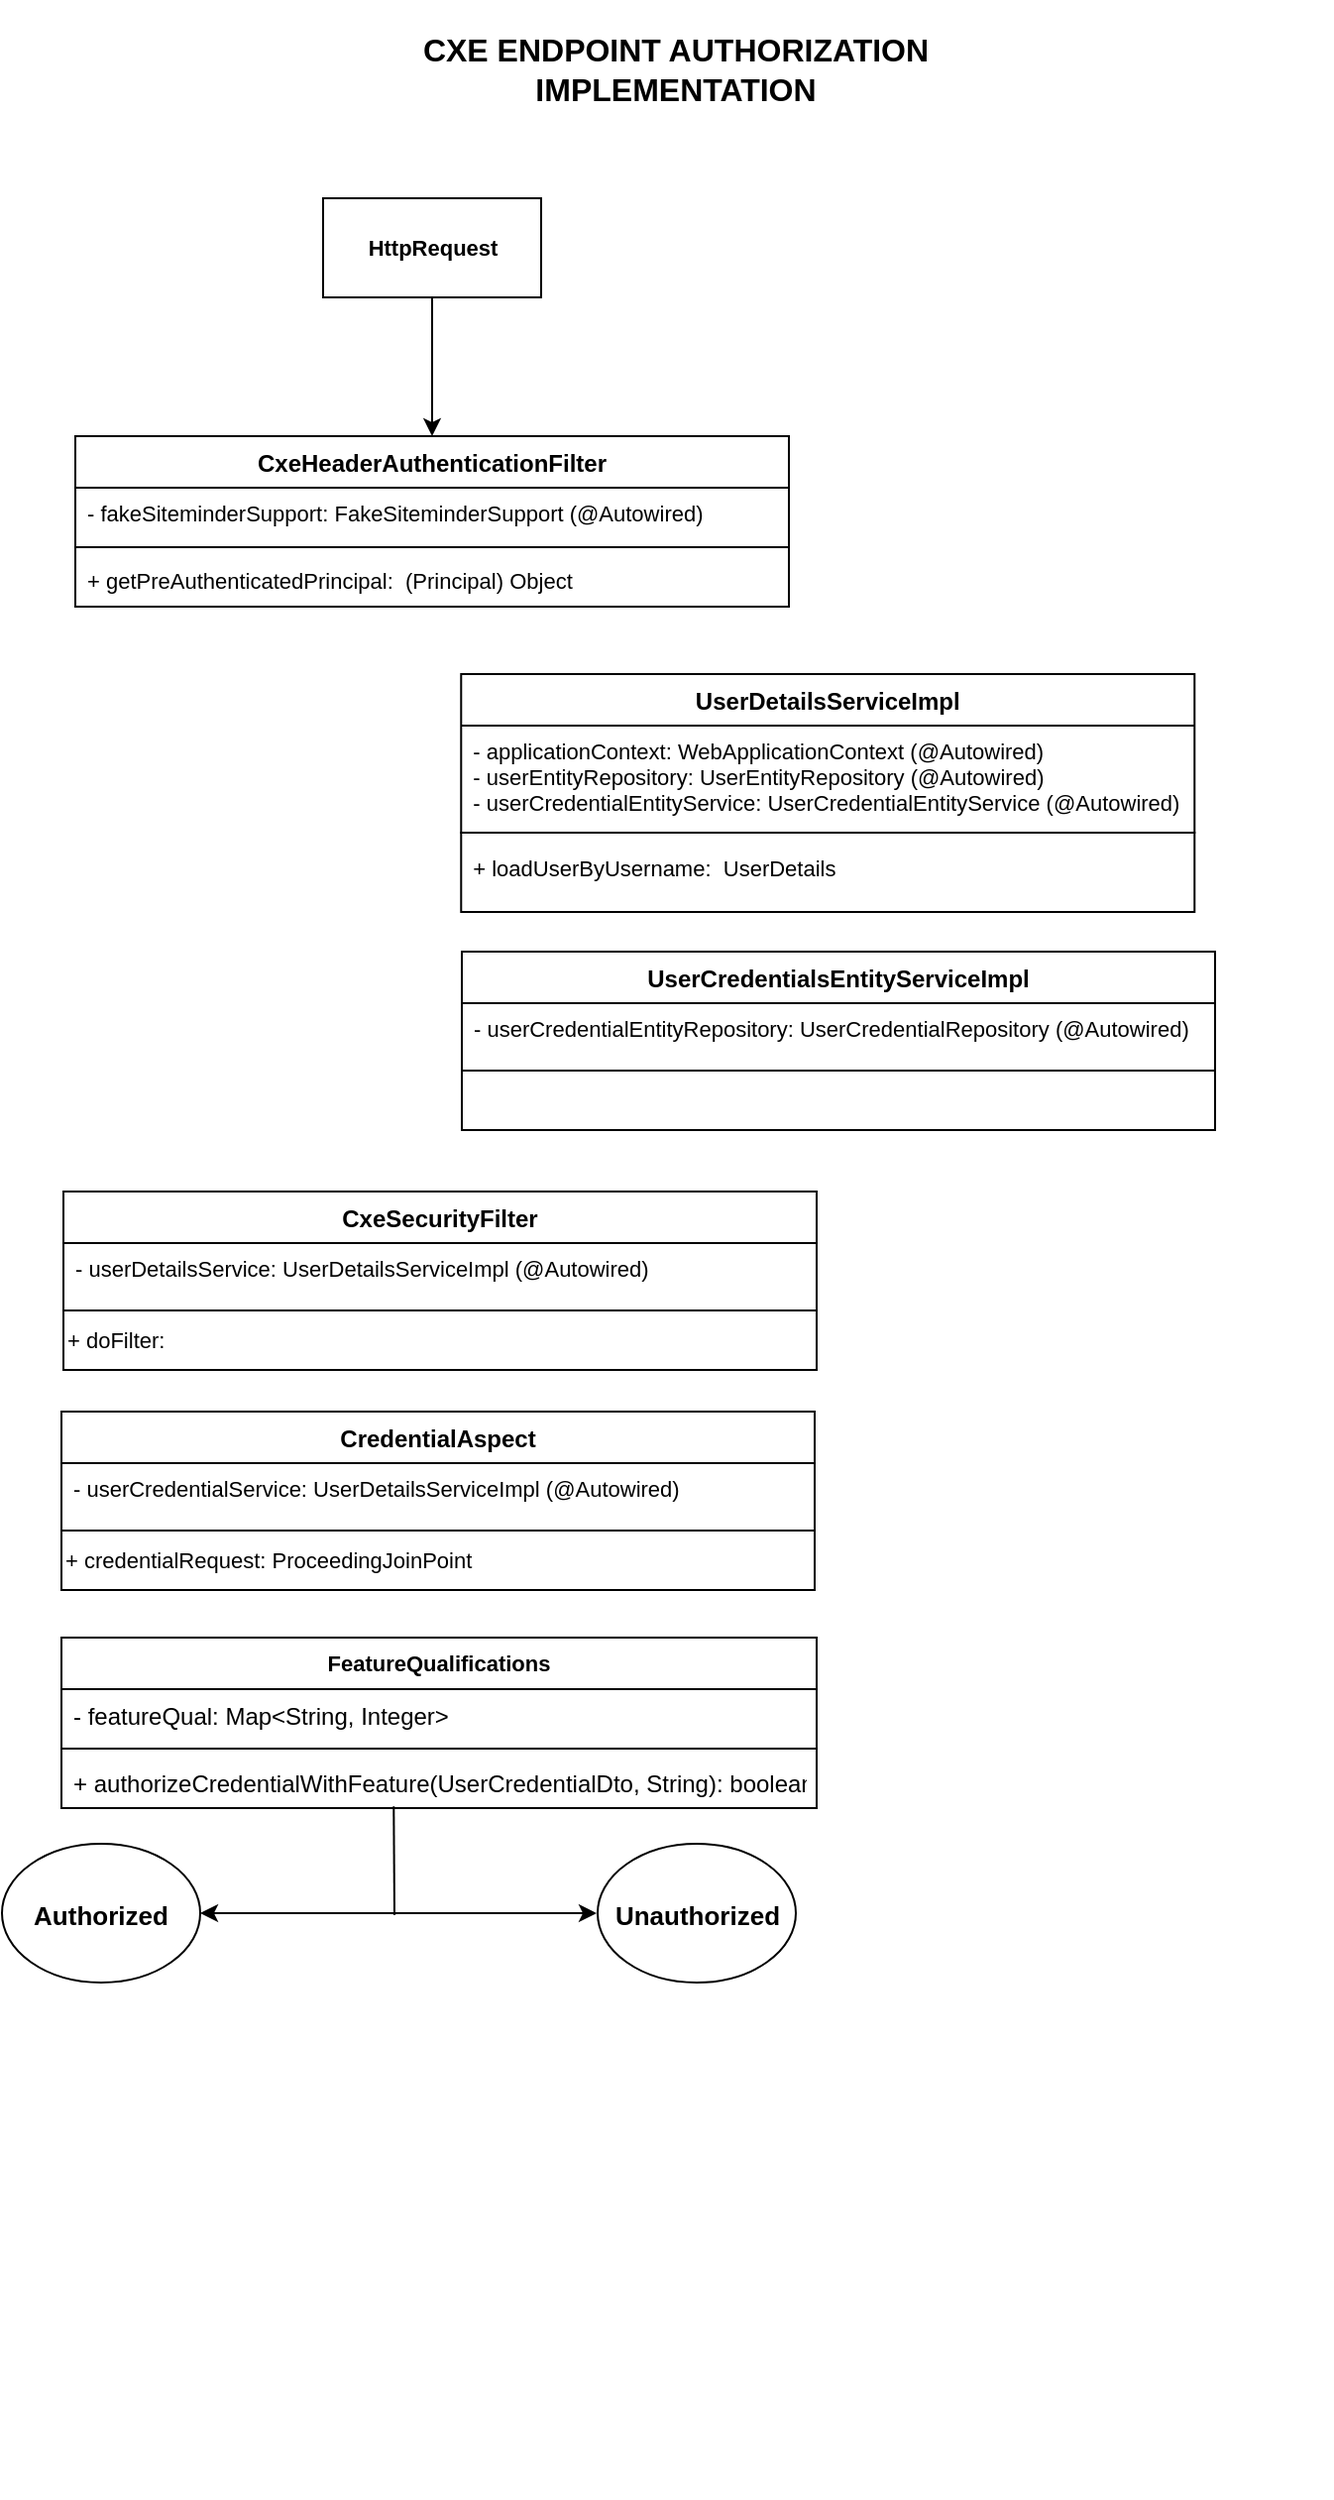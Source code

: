 <mxfile version="12.5.8" type="device"><diagram id="pjdXs-nebnWOohZbL14U" name="Page-1"><mxGraphModel dx="1100" dy="699" grid="1" gridSize="10" guides="1" tooltips="1" connect="1" arrows="1" fold="1" page="1" pageScale="1" pageWidth="850" pageHeight="1100" math="0" shadow="0"><root><mxCell id="0"/><mxCell id="1" parent="0"/><mxCell id="lkR3mMGeBrSBmEn2D_b_-81" value="" style="group" vertex="1" connectable="0" parent="1"><mxGeometry x="150" y="290" width="641" height="790" as="geometry"/></mxCell><mxCell id="lkR3mMGeBrSBmEn2D_b_-3" value="CxeHeaderAuthenticationFilter" style="swimlane;fontStyle=1;align=center;verticalAlign=top;childLayout=stackLayout;horizontal=1;startSize=26;horizontalStack=0;resizeParent=1;resizeParentMax=0;resizeLast=0;collapsible=1;marginBottom=0;" vertex="1" parent="lkR3mMGeBrSBmEn2D_b_-81"><mxGeometry x="7" width="360" height="86" as="geometry"/></mxCell><mxCell id="lkR3mMGeBrSBmEn2D_b_-4" value="- fakeSiteminderSupport: FakeSiteminderSupport (@Autowired)" style="text;strokeColor=none;fillColor=none;align=left;verticalAlign=top;spacingLeft=4;spacingRight=4;overflow=hidden;rotatable=0;points=[[0,0.5],[1,0.5]];portConstraint=eastwest;fontSize=11;" vertex="1" parent="lkR3mMGeBrSBmEn2D_b_-3"><mxGeometry y="26" width="360" height="26" as="geometry"/></mxCell><mxCell id="lkR3mMGeBrSBmEn2D_b_-5" value="" style="line;strokeWidth=1;fillColor=none;align=left;verticalAlign=middle;spacingTop=-1;spacingLeft=3;spacingRight=3;rotatable=0;labelPosition=right;points=[];portConstraint=eastwest;" vertex="1" parent="lkR3mMGeBrSBmEn2D_b_-3"><mxGeometry y="52" width="360" height="8" as="geometry"/></mxCell><mxCell id="lkR3mMGeBrSBmEn2D_b_-6" value="+ getPreAuthenticatedPrincipal:  (Principal) Object" style="text;strokeColor=none;fillColor=none;align=left;verticalAlign=top;spacingLeft=4;spacingRight=4;overflow=hidden;rotatable=0;points=[[0,0.5],[1,0.5]];portConstraint=eastwest;fontSize=11;" vertex="1" parent="lkR3mMGeBrSBmEn2D_b_-3"><mxGeometry y="60" width="360" height="26" as="geometry"/></mxCell><mxCell id="lkR3mMGeBrSBmEn2D_b_-18" value="" style="group" vertex="1" connectable="0" parent="lkR3mMGeBrSBmEn2D_b_-81"><mxGeometry x="1" y="120" width="570.64" height="120" as="geometry"/></mxCell><mxCell id="lkR3mMGeBrSBmEn2D_b_-80" value="" style="group" vertex="1" connectable="0" parent="lkR3mMGeBrSBmEn2D_b_-18"><mxGeometry x="200.64" width="370" height="120" as="geometry"/></mxCell><mxCell id="lkR3mMGeBrSBmEn2D_b_-11" value="" style="rounded=0;whiteSpace=wrap;html=1;fontSize=11;" vertex="1" parent="lkR3mMGeBrSBmEn2D_b_-80"><mxGeometry y="80" width="370" height="40" as="geometry"/></mxCell><mxCell id="lkR3mMGeBrSBmEn2D_b_-7" value="UserDetailsServiceImpl" style="swimlane;fontStyle=1;align=center;verticalAlign=top;childLayout=stackLayout;horizontal=1;startSize=26;horizontalStack=0;resizeParent=1;resizeParentMax=0;resizeLast=0;collapsible=1;marginBottom=0;" vertex="1" parent="lkR3mMGeBrSBmEn2D_b_-80"><mxGeometry width="370" height="80" as="geometry"/></mxCell><mxCell id="lkR3mMGeBrSBmEn2D_b_-8" value="- applicationContext: WebApplicationContext (@Autowired)&#xA;- userEntityRepository: UserEntityRepository (@Autowired)&#xA;- userCredentialEntityService: UserCredentialEntityService (@Autowired)&#xA;&#xA;&#xA;&#xA;&#xA;&#xA;" style="text;strokeColor=none;fillColor=none;align=left;verticalAlign=top;spacingLeft=4;spacingRight=4;overflow=hidden;rotatable=0;points=[[0,0.5],[1,0.5]];portConstraint=eastwest;fontSize=11;" vertex="1" parent="lkR3mMGeBrSBmEn2D_b_-7"><mxGeometry y="26" width="370" height="54" as="geometry"/></mxCell><mxCell id="lkR3mMGeBrSBmEn2D_b_-10" value="+ loadUserByUsername:  UserDetails" style="text;strokeColor=none;fillColor=none;align=left;verticalAlign=top;spacingLeft=4;spacingRight=4;overflow=hidden;rotatable=0;points=[[0,0.5],[1,0.5]];portConstraint=eastwest;fontSize=11;" vertex="1" parent="lkR3mMGeBrSBmEn2D_b_-80"><mxGeometry y="85" width="360" height="30" as="geometry"/></mxCell><mxCell id="lkR3mMGeBrSBmEn2D_b_-31" value="" style="group" vertex="1" connectable="0" parent="lkR3mMGeBrSBmEn2D_b_-81"><mxGeometry x="257" y="260" width="380" height="90" as="geometry"/></mxCell><mxCell id="lkR3mMGeBrSBmEn2D_b_-30" value="" style="group" vertex="1" connectable="0" parent="lkR3mMGeBrSBmEn2D_b_-31"><mxGeometry width="380" height="90" as="geometry"/></mxCell><mxCell id="lkR3mMGeBrSBmEn2D_b_-26" value="" style="group" vertex="1" connectable="0" parent="lkR3mMGeBrSBmEn2D_b_-30"><mxGeometry width="380" height="90" as="geometry"/></mxCell><mxCell id="lkR3mMGeBrSBmEn2D_b_-27" value="+ getCredentials: UserCredentialDto" style="text;html=1;strokeColor=none;fillColor=none;align=left;verticalAlign=middle;whiteSpace=wrap;rounded=0;fontSize=11;" vertex="1" parent="lkR3mMGeBrSBmEn2D_b_-26"><mxGeometry y="65" width="200" height="20" as="geometry"/></mxCell><mxCell id="lkR3mMGeBrSBmEn2D_b_-79" value="" style="group" vertex="1" connectable="0" parent="lkR3mMGeBrSBmEn2D_b_-26"><mxGeometry x="-55" width="380" height="90" as="geometry"/></mxCell><mxCell id="lkR3mMGeBrSBmEn2D_b_-20" value="UserCredentialsEntityServiceImpl" style="swimlane;fontStyle=1;align=center;verticalAlign=top;childLayout=stackLayout;horizontal=1;startSize=26;horizontalStack=0;resizeParent=1;resizeParentMax=0;resizeLast=0;collapsible=1;marginBottom=0;" vertex="1" parent="lkR3mMGeBrSBmEn2D_b_-79"><mxGeometry width="380" height="60" as="geometry"/></mxCell><mxCell id="lkR3mMGeBrSBmEn2D_b_-21" value="- userCredentialEntityRepository: UserCredentialRepository (@Autowired)&#xA;&#xA;&#xA;" style="text;strokeColor=none;fillColor=none;align=left;verticalAlign=top;spacingLeft=4;spacingRight=4;overflow=hidden;rotatable=0;points=[[0,0.5],[1,0.5]];portConstraint=eastwest;fontSize=11;" vertex="1" parent="lkR3mMGeBrSBmEn2D_b_-20"><mxGeometry y="26" width="380" height="34" as="geometry"/></mxCell><mxCell id="lkR3mMGeBrSBmEn2D_b_-25" value="" style="rounded=0;whiteSpace=wrap;html=1;fontSize=11;" vertex="1" parent="lkR3mMGeBrSBmEn2D_b_-79"><mxGeometry y="60" width="380" height="30" as="geometry"/></mxCell><mxCell id="lkR3mMGeBrSBmEn2D_b_-32" value="" style="group" vertex="1" connectable="0" parent="lkR3mMGeBrSBmEn2D_b_-81"><mxGeometry y="492" width="380" height="90" as="geometry"/></mxCell><mxCell id="lkR3mMGeBrSBmEn2D_b_-33" value="" style="group" vertex="1" connectable="0" parent="lkR3mMGeBrSBmEn2D_b_-32"><mxGeometry width="380" height="90" as="geometry"/></mxCell><mxCell id="lkR3mMGeBrSBmEn2D_b_-34" value="" style="group" vertex="1" connectable="0" parent="lkR3mMGeBrSBmEn2D_b_-33"><mxGeometry width="380" height="90" as="geometry"/></mxCell><mxCell id="lkR3mMGeBrSBmEn2D_b_-35" value="CredentialAspect" style="swimlane;fontStyle=1;align=center;verticalAlign=top;childLayout=stackLayout;horizontal=1;startSize=26;horizontalStack=0;resizeParent=1;resizeParentMax=0;resizeLast=0;collapsible=1;marginBottom=0;" vertex="1" parent="lkR3mMGeBrSBmEn2D_b_-34"><mxGeometry width="380" height="60" as="geometry"/></mxCell><mxCell id="lkR3mMGeBrSBmEn2D_b_-36" value="- userCredentialService: UserDetailsServiceImpl (@Autowired)&#xA;&#xA;&#xA;" style="text;strokeColor=none;fillColor=none;align=left;verticalAlign=top;spacingLeft=4;spacingRight=4;overflow=hidden;rotatable=0;points=[[0,0.5],[1,0.5]];portConstraint=eastwest;fontSize=11;" vertex="1" parent="lkR3mMGeBrSBmEn2D_b_-35"><mxGeometry y="26" width="380" height="34" as="geometry"/></mxCell><mxCell id="lkR3mMGeBrSBmEn2D_b_-37" value="" style="rounded=0;whiteSpace=wrap;html=1;fontSize=11;" vertex="1" parent="lkR3mMGeBrSBmEn2D_b_-34"><mxGeometry y="60" width="380" height="30" as="geometry"/></mxCell><mxCell id="lkR3mMGeBrSBmEn2D_b_-38" value="+ credentialRequest: ProceedingJoinPoint " style="text;html=1;strokeColor=none;fillColor=none;align=left;verticalAlign=middle;whiteSpace=wrap;rounded=0;fontSize=11;" vertex="1" parent="lkR3mMGeBrSBmEn2D_b_-34"><mxGeometry y="65" width="360" height="20" as="geometry"/></mxCell><mxCell id="lkR3mMGeBrSBmEn2D_b_-39" value="" style="group" vertex="1" connectable="0" parent="lkR3mMGeBrSBmEn2D_b_-81"><mxGeometry x="1" y="381" width="380" height="90" as="geometry"/></mxCell><mxCell id="lkR3mMGeBrSBmEn2D_b_-40" value="" style="group" vertex="1" connectable="0" parent="lkR3mMGeBrSBmEn2D_b_-39"><mxGeometry width="380" height="90" as="geometry"/></mxCell><mxCell id="lkR3mMGeBrSBmEn2D_b_-41" value="" style="group" vertex="1" connectable="0" parent="lkR3mMGeBrSBmEn2D_b_-40"><mxGeometry width="380" height="90" as="geometry"/></mxCell><mxCell id="lkR3mMGeBrSBmEn2D_b_-42" value="CxeSecurityFilter" style="swimlane;fontStyle=1;align=center;verticalAlign=top;childLayout=stackLayout;horizontal=1;startSize=26;horizontalStack=0;resizeParent=1;resizeParentMax=0;resizeLast=0;collapsible=1;marginBottom=0;" vertex="1" parent="lkR3mMGeBrSBmEn2D_b_-41"><mxGeometry width="380" height="60" as="geometry"/></mxCell><mxCell id="lkR3mMGeBrSBmEn2D_b_-43" value="- userDetailsService: UserDetailsServiceImpl (@Autowired)&#xA;&#xA;&#xA;" style="text;strokeColor=none;fillColor=none;align=left;verticalAlign=top;spacingLeft=4;spacingRight=4;overflow=hidden;rotatable=0;points=[[0,0.5],[1,0.5]];portConstraint=eastwest;fontSize=11;" vertex="1" parent="lkR3mMGeBrSBmEn2D_b_-42"><mxGeometry y="26" width="380" height="34" as="geometry"/></mxCell><mxCell id="lkR3mMGeBrSBmEn2D_b_-44" value="" style="rounded=0;whiteSpace=wrap;html=1;fontSize=11;" vertex="1" parent="lkR3mMGeBrSBmEn2D_b_-41"><mxGeometry y="60" width="380" height="30" as="geometry"/></mxCell><mxCell id="lkR3mMGeBrSBmEn2D_b_-45" value="+ doFilter: " style="text;html=1;strokeColor=none;fillColor=none;align=left;verticalAlign=middle;whiteSpace=wrap;rounded=0;fontSize=11;" vertex="1" parent="lkR3mMGeBrSBmEn2D_b_-41"><mxGeometry y="65" width="200" height="20" as="geometry"/></mxCell><mxCell id="lkR3mMGeBrSBmEn2D_b_-75" value="FeatureQualifications" style="swimlane;fontStyle=1;align=center;verticalAlign=top;childLayout=stackLayout;horizontal=1;startSize=26;horizontalStack=0;resizeParent=1;resizeParentMax=0;resizeLast=0;collapsible=1;marginBottom=0;fontSize=11;" vertex="1" parent="lkR3mMGeBrSBmEn2D_b_-81"><mxGeometry y="606" width="381" height="86" as="geometry"/></mxCell><mxCell id="lkR3mMGeBrSBmEn2D_b_-76" value="- featureQual: Map&lt;String, Integer&gt;" style="text;strokeColor=none;fillColor=none;align=left;verticalAlign=top;spacingLeft=4;spacingRight=4;overflow=hidden;rotatable=0;points=[[0,0.5],[1,0.5]];portConstraint=eastwest;" vertex="1" parent="lkR3mMGeBrSBmEn2D_b_-75"><mxGeometry y="26" width="381" height="26" as="geometry"/></mxCell><mxCell id="lkR3mMGeBrSBmEn2D_b_-77" value="" style="line;strokeWidth=1;fillColor=none;align=left;verticalAlign=middle;spacingTop=-1;spacingLeft=3;spacingRight=3;rotatable=0;labelPosition=right;points=[];portConstraint=eastwest;" vertex="1" parent="lkR3mMGeBrSBmEn2D_b_-75"><mxGeometry y="52" width="381" height="8" as="geometry"/></mxCell><mxCell id="lkR3mMGeBrSBmEn2D_b_-78" value="+ authorizeCredentialWithFeature(UserCredentialDto, String): boolean" style="text;strokeColor=none;fillColor=none;align=left;verticalAlign=top;spacingLeft=4;spacingRight=4;overflow=hidden;rotatable=0;points=[[0,0.5],[1,0.5]];portConstraint=eastwest;" vertex="1" parent="lkR3mMGeBrSBmEn2D_b_-75"><mxGeometry y="60" width="381" height="26" as="geometry"/></mxCell><mxCell id="lkR3mMGeBrSBmEn2D_b_-86" value="&lt;font size=&quot;1&quot;&gt;&lt;b&gt;&lt;font style=&quot;font-size: 13px&quot;&gt;Unauthorized&lt;/font&gt;&lt;/b&gt;&lt;/font&gt;" style="ellipse;whiteSpace=wrap;html=1;fontSize=16;align=center;" vertex="1" parent="lkR3mMGeBrSBmEn2D_b_-81"><mxGeometry x="270.5" y="710" width="100" height="70" as="geometry"/></mxCell><mxCell id="lkR3mMGeBrSBmEn2D_b_-87" value="&lt;font size=&quot;1&quot;&gt;&lt;b style=&quot;font-size: 13px&quot;&gt;Authorized&lt;/b&gt;&lt;/font&gt;" style="ellipse;whiteSpace=wrap;html=1;fontSize=16;align=center;" vertex="1" parent="lkR3mMGeBrSBmEn2D_b_-81"><mxGeometry x="-30" y="710" width="100" height="70" as="geometry"/></mxCell><mxCell id="lkR3mMGeBrSBmEn2D_b_-82" value="&lt;div&gt;&lt;b&gt;HttpRequest&lt;/b&gt;&lt;/div&gt;" style="html=1;fontSize=11;align=center;" vertex="1" parent="1"><mxGeometry x="282" y="170" width="110" height="50" as="geometry"/></mxCell><mxCell id="lkR3mMGeBrSBmEn2D_b_-83" value="" style="endArrow=classic;html=1;fontSize=11;exitX=0.5;exitY=1;exitDx=0;exitDy=0;entryX=0.5;entryY=0;entryDx=0;entryDy=0;" edge="1" parent="1" source="lkR3mMGeBrSBmEn2D_b_-82" target="lkR3mMGeBrSBmEn2D_b_-3"><mxGeometry width="50" height="50" relative="1" as="geometry"><mxPoint x="61" y="630" as="sourcePoint"/><mxPoint x="111" y="580" as="targetPoint"/></mxGeometry></mxCell><mxCell id="lkR3mMGeBrSBmEn2D_b_-84" value="&lt;div style=&quot;font-size: 16px;&quot;&gt;CXE ENDPOINT AUTHORIZATION&lt;/div&gt;&lt;div style=&quot;font-size: 16px;&quot;&gt;IMPLEMENTATION&lt;br style=&quot;font-size: 16px;&quot;&gt;&lt;/div&gt;" style="text;html=1;strokeColor=none;fillColor=none;align=center;verticalAlign=middle;whiteSpace=wrap;rounded=0;fontSize=16;fontStyle=1" vertex="1" parent="1"><mxGeometry x="330" y="70" width="260" height="70" as="geometry"/></mxCell><mxCell id="lkR3mMGeBrSBmEn2D_b_-85" value="" style="endArrow=none;html=1;fontSize=16;entryX=0.44;entryY=1.118;entryDx=0;entryDy=0;entryPerimeter=0;" edge="1" parent="1"><mxGeometry width="50" height="50" relative="1" as="geometry"><mxPoint x="318" y="1036" as="sourcePoint"/><mxPoint x="317.64" y="981.068" as="targetPoint"/></mxGeometry></mxCell><mxCell id="lkR3mMGeBrSBmEn2D_b_-88" value="" style="endArrow=classic;html=1;fontSize=16;" edge="1" parent="1"><mxGeometry width="50" height="50" relative="1" as="geometry"><mxPoint x="320" y="1035" as="sourcePoint"/><mxPoint x="220" y="1035" as="targetPoint"/></mxGeometry></mxCell><mxCell id="lkR3mMGeBrSBmEn2D_b_-89" value="" style="endArrow=classic;html=1;fontSize=16;" edge="1" parent="1"><mxGeometry width="50" height="50" relative="1" as="geometry"><mxPoint x="320" y="1035" as="sourcePoint"/><mxPoint x="420" y="1035" as="targetPoint"/></mxGeometry></mxCell><mxCell id="lkR3mMGeBrSBmEn2D_b_-90" value="&lt;br&gt;" style="text;html=1;align=center;verticalAlign=middle;resizable=0;points=[];autosize=1;fontSize=16;" vertex="1" parent="1"><mxGeometry x="310" y="1310" width="20" height="20" as="geometry"/></mxCell></root></mxGraphModel></diagram></mxfile>